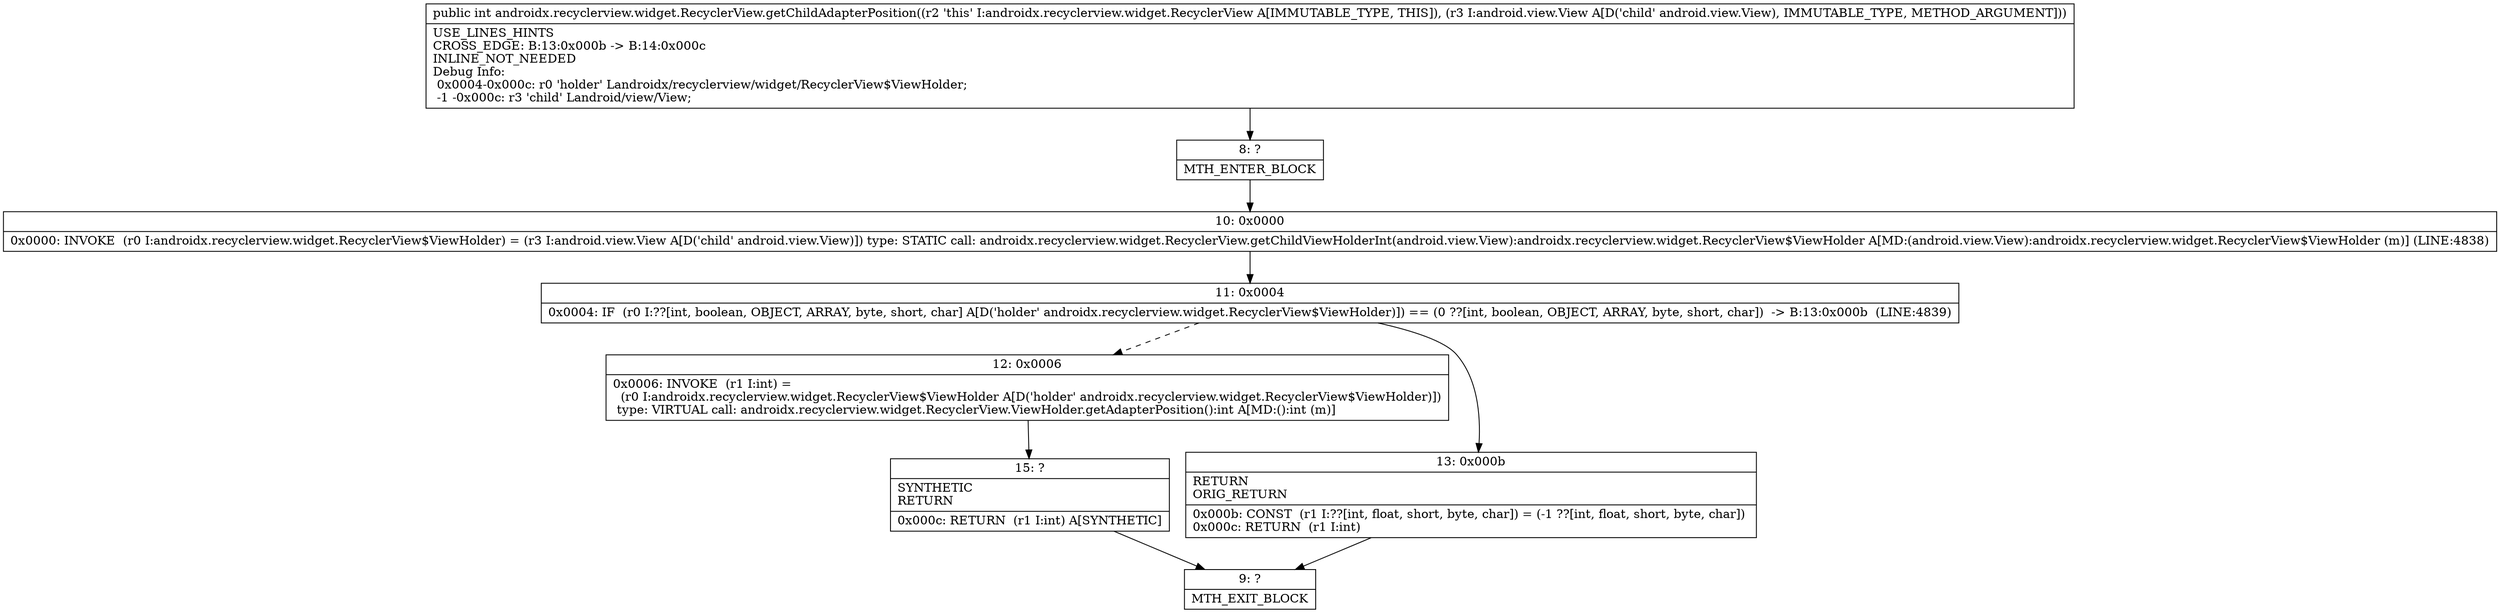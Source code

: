 digraph "CFG forandroidx.recyclerview.widget.RecyclerView.getChildAdapterPosition(Landroid\/view\/View;)I" {
Node_8 [shape=record,label="{8\:\ ?|MTH_ENTER_BLOCK\l}"];
Node_10 [shape=record,label="{10\:\ 0x0000|0x0000: INVOKE  (r0 I:androidx.recyclerview.widget.RecyclerView$ViewHolder) = (r3 I:android.view.View A[D('child' android.view.View)]) type: STATIC call: androidx.recyclerview.widget.RecyclerView.getChildViewHolderInt(android.view.View):androidx.recyclerview.widget.RecyclerView$ViewHolder A[MD:(android.view.View):androidx.recyclerview.widget.RecyclerView$ViewHolder (m)] (LINE:4838)\l}"];
Node_11 [shape=record,label="{11\:\ 0x0004|0x0004: IF  (r0 I:??[int, boolean, OBJECT, ARRAY, byte, short, char] A[D('holder' androidx.recyclerview.widget.RecyclerView$ViewHolder)]) == (0 ??[int, boolean, OBJECT, ARRAY, byte, short, char])  \-\> B:13:0x000b  (LINE:4839)\l}"];
Node_12 [shape=record,label="{12\:\ 0x0006|0x0006: INVOKE  (r1 I:int) = \l  (r0 I:androidx.recyclerview.widget.RecyclerView$ViewHolder A[D('holder' androidx.recyclerview.widget.RecyclerView$ViewHolder)])\l type: VIRTUAL call: androidx.recyclerview.widget.RecyclerView.ViewHolder.getAdapterPosition():int A[MD:():int (m)]\l}"];
Node_15 [shape=record,label="{15\:\ ?|SYNTHETIC\lRETURN\l|0x000c: RETURN  (r1 I:int) A[SYNTHETIC]\l}"];
Node_9 [shape=record,label="{9\:\ ?|MTH_EXIT_BLOCK\l}"];
Node_13 [shape=record,label="{13\:\ 0x000b|RETURN\lORIG_RETURN\l|0x000b: CONST  (r1 I:??[int, float, short, byte, char]) = (\-1 ??[int, float, short, byte, char]) \l0x000c: RETURN  (r1 I:int) \l}"];
MethodNode[shape=record,label="{public int androidx.recyclerview.widget.RecyclerView.getChildAdapterPosition((r2 'this' I:androidx.recyclerview.widget.RecyclerView A[IMMUTABLE_TYPE, THIS]), (r3 I:android.view.View A[D('child' android.view.View), IMMUTABLE_TYPE, METHOD_ARGUMENT]))  | USE_LINES_HINTS\lCROSS_EDGE: B:13:0x000b \-\> B:14:0x000c\lINLINE_NOT_NEEDED\lDebug Info:\l  0x0004\-0x000c: r0 'holder' Landroidx\/recyclerview\/widget\/RecyclerView$ViewHolder;\l  \-1 \-0x000c: r3 'child' Landroid\/view\/View;\l}"];
MethodNode -> Node_8;Node_8 -> Node_10;
Node_10 -> Node_11;
Node_11 -> Node_12[style=dashed];
Node_11 -> Node_13;
Node_12 -> Node_15;
Node_15 -> Node_9;
Node_13 -> Node_9;
}

